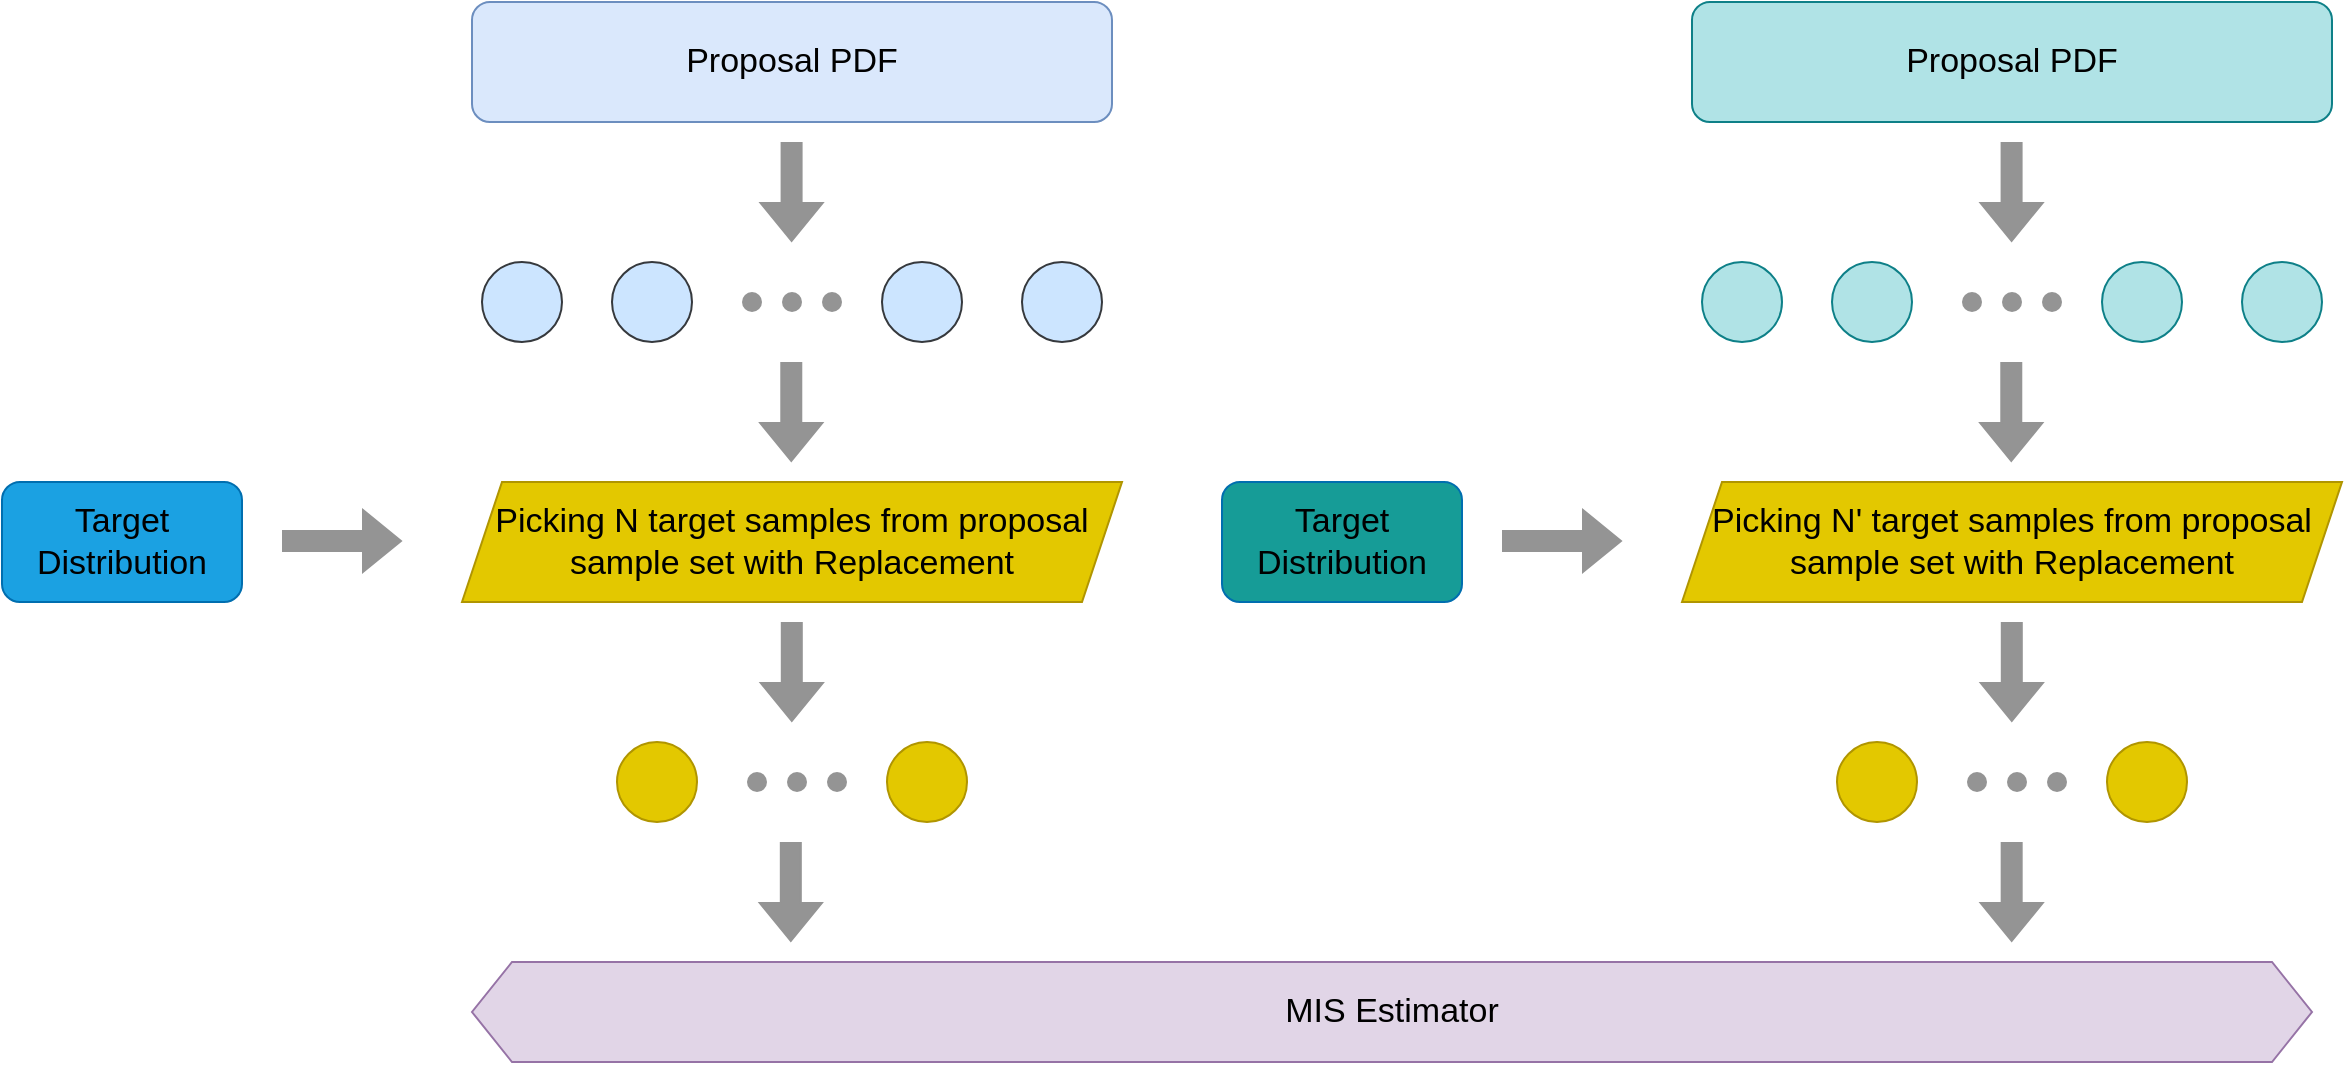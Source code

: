 <mxfile version="20.6.0" type="device"><diagram id="rXO1-PHmHEGK-uwkWSwN" name="Page-1"><mxGraphModel dx="1175" dy="787" grid="1" gridSize="10" guides="1" tooltips="1" connect="1" arrows="1" fold="1" page="1" pageScale="1" pageWidth="850" pageHeight="1100" math="0" shadow="0"><root><mxCell id="0"/><mxCell id="1" parent="0"/><mxCell id="51ZkBqOI2KHY6uZn7XRc-2" value="&lt;font style=&quot;font-size: 17px;&quot;&gt;Proposal PDF&lt;/font&gt;" style="rounded=1;whiteSpace=wrap;html=1;fillColor=#dae8fc;strokeColor=#6c8ebf;" parent="1" vertex="1"><mxGeometry x="355" y="60" width="320" height="60" as="geometry"/></mxCell><mxCell id="51ZkBqOI2KHY6uZn7XRc-4" value="" style="ellipse;whiteSpace=wrap;html=1;fillColor=#cce5ff;strokeColor=#36393d;" parent="1" vertex="1"><mxGeometry x="360" y="190" width="40" height="40" as="geometry"/></mxCell><mxCell id="51ZkBqOI2KHY6uZn7XRc-5" value="" style="shape=flexArrow;endArrow=classic;html=1;rounded=0;strokeColor=#949494;fillColor=#949494;" parent="1" edge="1"><mxGeometry width="50" height="50" relative="1" as="geometry"><mxPoint x="514.8" y="130" as="sourcePoint"/><mxPoint x="514.8" y="180" as="targetPoint"/></mxGeometry></mxCell><mxCell id="51ZkBqOI2KHY6uZn7XRc-6" value="" style="ellipse;whiteSpace=wrap;html=1;fillColor=#cce5ff;strokeColor=#36393d;" parent="1" vertex="1"><mxGeometry x="425" y="190" width="40" height="40" as="geometry"/></mxCell><mxCell id="51ZkBqOI2KHY6uZn7XRc-7" value="" style="ellipse;whiteSpace=wrap;html=1;fillColor=#cce5ff;strokeColor=#36393d;" parent="1" vertex="1"><mxGeometry x="630" y="190" width="40" height="40" as="geometry"/></mxCell><mxCell id="51ZkBqOI2KHY6uZn7XRc-8" value="" style="ellipse;whiteSpace=wrap;html=1;fillColor=#cce5ff;strokeColor=#36393d;" parent="1" vertex="1"><mxGeometry x="560" y="190" width="40" height="40" as="geometry"/></mxCell><mxCell id="51ZkBqOI2KHY6uZn7XRc-10" value="&lt;font style=&quot;font-size: 17px;&quot; color=&quot;#000000&quot;&gt;Target Distribution&lt;/font&gt;" style="rounded=1;whiteSpace=wrap;html=1;fillColor=#1ba1e2;strokeColor=#006EAF;fontColor=#ffffff;" parent="1" vertex="1"><mxGeometry x="120" y="300" width="120" height="60" as="geometry"/></mxCell><mxCell id="51ZkBqOI2KHY6uZn7XRc-13" value="&lt;font style=&quot;font-size: 17px;&quot;&gt;Picking N target samples from proposal sample set with Replacement&lt;/font&gt;" style="shape=parallelogram;perimeter=parallelogramPerimeter;whiteSpace=wrap;html=1;fixedSize=1;fontColor=#000000;fillColor=#e3c800;strokeColor=#B09500;" parent="1" vertex="1"><mxGeometry x="350" y="300" width="330" height="60" as="geometry"/></mxCell><mxCell id="51ZkBqOI2KHY6uZn7XRc-15" value="" style="shape=flexArrow;endArrow=classic;html=1;rounded=0;fontColor=#000000;strokeColor=#949494;fillColor=#949494;fillStyle=solid;gradientColor=none;" parent="1" edge="1"><mxGeometry width="50" height="50" relative="1" as="geometry"><mxPoint x="260" y="329.5" as="sourcePoint"/><mxPoint x="320" y="329.5" as="targetPoint"/></mxGeometry></mxCell><mxCell id="51ZkBqOI2KHY6uZn7XRc-16" value="" style="ellipse;whiteSpace=wrap;html=1;fillColor=#e3c800;strokeColor=#B09500;fontColor=#000000;" parent="1" vertex="1"><mxGeometry x="427.5" y="430" width="40" height="40" as="geometry"/></mxCell><mxCell id="51ZkBqOI2KHY6uZn7XRc-17" value="" style="ellipse;whiteSpace=wrap;html=1;fillColor=#e3c800;strokeColor=#B09500;fontColor=#000000;" parent="1" vertex="1"><mxGeometry x="562.5" y="430" width="40" height="40" as="geometry"/></mxCell><mxCell id="51ZkBqOI2KHY6uZn7XRc-23" value="&lt;font style=&quot;font-size: 17px;&quot;&gt;MIS Estimator&lt;/font&gt;" style="shape=hexagon;perimeter=hexagonPerimeter2;whiteSpace=wrap;html=1;fixedSize=1;fillColor=#e1d5e7;strokeColor=#9673a6;" parent="1" vertex="1"><mxGeometry x="355" y="540" width="920" height="50" as="geometry"/></mxCell><mxCell id="51ZkBqOI2KHY6uZn7XRc-26" value="" style="ellipse;whiteSpace=wrap;html=1;fillColor=#949494;strokeColor=none;" parent="1" vertex="1"><mxGeometry x="490" y="205" width="10" height="10" as="geometry"/></mxCell><mxCell id="51ZkBqOI2KHY6uZn7XRc-27" value="" style="ellipse;whiteSpace=wrap;html=1;fillColor=#949494;strokeColor=none;" parent="1" vertex="1"><mxGeometry x="510" y="205" width="10" height="10" as="geometry"/></mxCell><mxCell id="51ZkBqOI2KHY6uZn7XRc-28" value="" style="ellipse;whiteSpace=wrap;html=1;fillColor=#949494;strokeColor=none;" parent="1" vertex="1"><mxGeometry x="530" y="205" width="10" height="10" as="geometry"/></mxCell><mxCell id="51ZkBqOI2KHY6uZn7XRc-30" value="" style="ellipse;whiteSpace=wrap;html=1;fillColor=#949494;strokeColor=none;" parent="1" vertex="1"><mxGeometry x="492.5" y="445" width="10" height="10" as="geometry"/></mxCell><mxCell id="51ZkBqOI2KHY6uZn7XRc-31" value="" style="ellipse;whiteSpace=wrap;html=1;fillColor=#949494;strokeColor=none;" parent="1" vertex="1"><mxGeometry x="512.5" y="445" width="10" height="10" as="geometry"/></mxCell><mxCell id="51ZkBqOI2KHY6uZn7XRc-32" value="" style="ellipse;whiteSpace=wrap;html=1;fillColor=#949494;strokeColor=none;" parent="1" vertex="1"><mxGeometry x="532.5" y="445" width="10" height="10" as="geometry"/></mxCell><mxCell id="51ZkBqOI2KHY6uZn7XRc-33" value="" style="shape=flexArrow;endArrow=classic;html=1;rounded=0;strokeColor=#949494;fillColor=#949494;" parent="1" edge="1"><mxGeometry width="50" height="50" relative="1" as="geometry"><mxPoint x="514.64" y="240" as="sourcePoint"/><mxPoint x="514.64" y="290" as="targetPoint"/></mxGeometry></mxCell><mxCell id="51ZkBqOI2KHY6uZn7XRc-34" value="" style="shape=flexArrow;endArrow=classic;html=1;rounded=0;strokeColor=#949494;fillColor=#949494;" parent="1" edge="1"><mxGeometry width="50" height="50" relative="1" as="geometry"><mxPoint x="514.9" y="370" as="sourcePoint"/><mxPoint x="514.9" y="420" as="targetPoint"/></mxGeometry></mxCell><mxCell id="51ZkBqOI2KHY6uZn7XRc-35" value="" style="shape=flexArrow;endArrow=classic;html=1;rounded=0;strokeColor=#949494;fillColor=#949494;" parent="1" edge="1"><mxGeometry width="50" height="50" relative="1" as="geometry"><mxPoint x="514.41" y="480.0" as="sourcePoint"/><mxPoint x="514.41" y="530.0" as="targetPoint"/></mxGeometry></mxCell><mxCell id="aF8rHnsR7WEKU3UhU54R-1" value="&lt;font style=&quot;font-size: 17px;&quot;&gt;Proposal PDF&lt;/font&gt;" style="rounded=1;whiteSpace=wrap;html=1;fillColor=#b0e3e6;strokeColor=#0e8088;" vertex="1" parent="1"><mxGeometry x="965" y="60" width="320" height="60" as="geometry"/></mxCell><mxCell id="aF8rHnsR7WEKU3UhU54R-2" value="" style="ellipse;whiteSpace=wrap;html=1;fillColor=#b0e3e6;strokeColor=#0e8088;" vertex="1" parent="1"><mxGeometry x="970" y="190" width="40" height="40" as="geometry"/></mxCell><mxCell id="aF8rHnsR7WEKU3UhU54R-3" value="" style="shape=flexArrow;endArrow=classic;html=1;rounded=0;strokeColor=#949494;fillColor=#949494;" edge="1" parent="1"><mxGeometry width="50" height="50" relative="1" as="geometry"><mxPoint x="1124.8" y="130" as="sourcePoint"/><mxPoint x="1124.8" y="180" as="targetPoint"/></mxGeometry></mxCell><mxCell id="aF8rHnsR7WEKU3UhU54R-4" value="" style="ellipse;whiteSpace=wrap;html=1;fillColor=#b0e3e6;strokeColor=#0e8088;" vertex="1" parent="1"><mxGeometry x="1035" y="190" width="40" height="40" as="geometry"/></mxCell><mxCell id="aF8rHnsR7WEKU3UhU54R-5" value="" style="ellipse;whiteSpace=wrap;html=1;fillColor=#b0e3e6;strokeColor=#0e8088;" vertex="1" parent="1"><mxGeometry x="1240" y="190" width="40" height="40" as="geometry"/></mxCell><mxCell id="aF8rHnsR7WEKU3UhU54R-6" value="" style="ellipse;whiteSpace=wrap;html=1;fillColor=#b0e3e6;strokeColor=#0e8088;" vertex="1" parent="1"><mxGeometry x="1170" y="190" width="40" height="40" as="geometry"/></mxCell><mxCell id="aF8rHnsR7WEKU3UhU54R-7" value="&lt;font style=&quot;font-size: 17px;&quot; color=&quot;#000000&quot;&gt;Target Distribution&lt;/font&gt;" style="rounded=1;whiteSpace=wrap;html=1;fillColor=#169C97;strokeColor=#006EAF;fontColor=#ffffff;" vertex="1" parent="1"><mxGeometry x="730" y="300" width="120" height="60" as="geometry"/></mxCell><mxCell id="aF8rHnsR7WEKU3UhU54R-8" value="&lt;font style=&quot;font-size: 17px;&quot;&gt;Picking N' target samples from proposal sample set with Replacement&lt;/font&gt;" style="shape=parallelogram;perimeter=parallelogramPerimeter;whiteSpace=wrap;html=1;fixedSize=1;fontColor=#000000;fillColor=#e3c800;strokeColor=#B09500;" vertex="1" parent="1"><mxGeometry x="960" y="300" width="330" height="60" as="geometry"/></mxCell><mxCell id="aF8rHnsR7WEKU3UhU54R-9" value="" style="shape=flexArrow;endArrow=classic;html=1;rounded=0;fontColor=#000000;strokeColor=#949494;fillColor=#949494;fillStyle=solid;gradientColor=none;" edge="1" parent="1"><mxGeometry width="50" height="50" relative="1" as="geometry"><mxPoint x="870" y="329.5" as="sourcePoint"/><mxPoint x="930" y="329.5" as="targetPoint"/></mxGeometry></mxCell><mxCell id="aF8rHnsR7WEKU3UhU54R-10" value="" style="ellipse;whiteSpace=wrap;html=1;fillColor=#e3c800;strokeColor=#B09500;fontColor=#000000;" vertex="1" parent="1"><mxGeometry x="1037.5" y="430" width="40" height="40" as="geometry"/></mxCell><mxCell id="aF8rHnsR7WEKU3UhU54R-11" value="" style="ellipse;whiteSpace=wrap;html=1;fillColor=#e3c800;strokeColor=#B09500;fontColor=#000000;" vertex="1" parent="1"><mxGeometry x="1172.5" y="430" width="40" height="40" as="geometry"/></mxCell><mxCell id="aF8rHnsR7WEKU3UhU54R-12" value="" style="ellipse;whiteSpace=wrap;html=1;fillColor=#949494;strokeColor=none;" vertex="1" parent="1"><mxGeometry x="1100" y="205" width="10" height="10" as="geometry"/></mxCell><mxCell id="aF8rHnsR7WEKU3UhU54R-13" value="" style="ellipse;whiteSpace=wrap;html=1;fillColor=#949494;strokeColor=none;" vertex="1" parent="1"><mxGeometry x="1120" y="205" width="10" height="10" as="geometry"/></mxCell><mxCell id="aF8rHnsR7WEKU3UhU54R-14" value="" style="ellipse;whiteSpace=wrap;html=1;fillColor=#949494;strokeColor=none;" vertex="1" parent="1"><mxGeometry x="1140" y="205" width="10" height="10" as="geometry"/></mxCell><mxCell id="aF8rHnsR7WEKU3UhU54R-15" value="" style="ellipse;whiteSpace=wrap;html=1;fillColor=#949494;strokeColor=none;" vertex="1" parent="1"><mxGeometry x="1102.5" y="445" width="10" height="10" as="geometry"/></mxCell><mxCell id="aF8rHnsR7WEKU3UhU54R-16" value="" style="ellipse;whiteSpace=wrap;html=1;fillColor=#949494;strokeColor=none;" vertex="1" parent="1"><mxGeometry x="1122.5" y="445" width="10" height="10" as="geometry"/></mxCell><mxCell id="aF8rHnsR7WEKU3UhU54R-17" value="" style="ellipse;whiteSpace=wrap;html=1;fillColor=#949494;strokeColor=none;" vertex="1" parent="1"><mxGeometry x="1142.5" y="445" width="10" height="10" as="geometry"/></mxCell><mxCell id="aF8rHnsR7WEKU3UhU54R-18" value="" style="shape=flexArrow;endArrow=classic;html=1;rounded=0;strokeColor=#949494;fillColor=#949494;" edge="1" parent="1"><mxGeometry width="50" height="50" relative="1" as="geometry"><mxPoint x="1124.64" y="240" as="sourcePoint"/><mxPoint x="1124.64" y="290" as="targetPoint"/></mxGeometry></mxCell><mxCell id="aF8rHnsR7WEKU3UhU54R-19" value="" style="shape=flexArrow;endArrow=classic;html=1;rounded=0;strokeColor=#949494;fillColor=#949494;" edge="1" parent="1"><mxGeometry width="50" height="50" relative="1" as="geometry"><mxPoint x="1124.9" y="370" as="sourcePoint"/><mxPoint x="1124.9" y="420" as="targetPoint"/></mxGeometry></mxCell><mxCell id="aF8rHnsR7WEKU3UhU54R-20" value="" style="shape=flexArrow;endArrow=classic;html=1;rounded=0;strokeColor=#949494;fillColor=#949494;" edge="1" parent="1"><mxGeometry width="50" height="50" relative="1" as="geometry"><mxPoint x="1124.84" y="480" as="sourcePoint"/><mxPoint x="1124.84" y="530" as="targetPoint"/></mxGeometry></mxCell></root></mxGraphModel></diagram></mxfile>